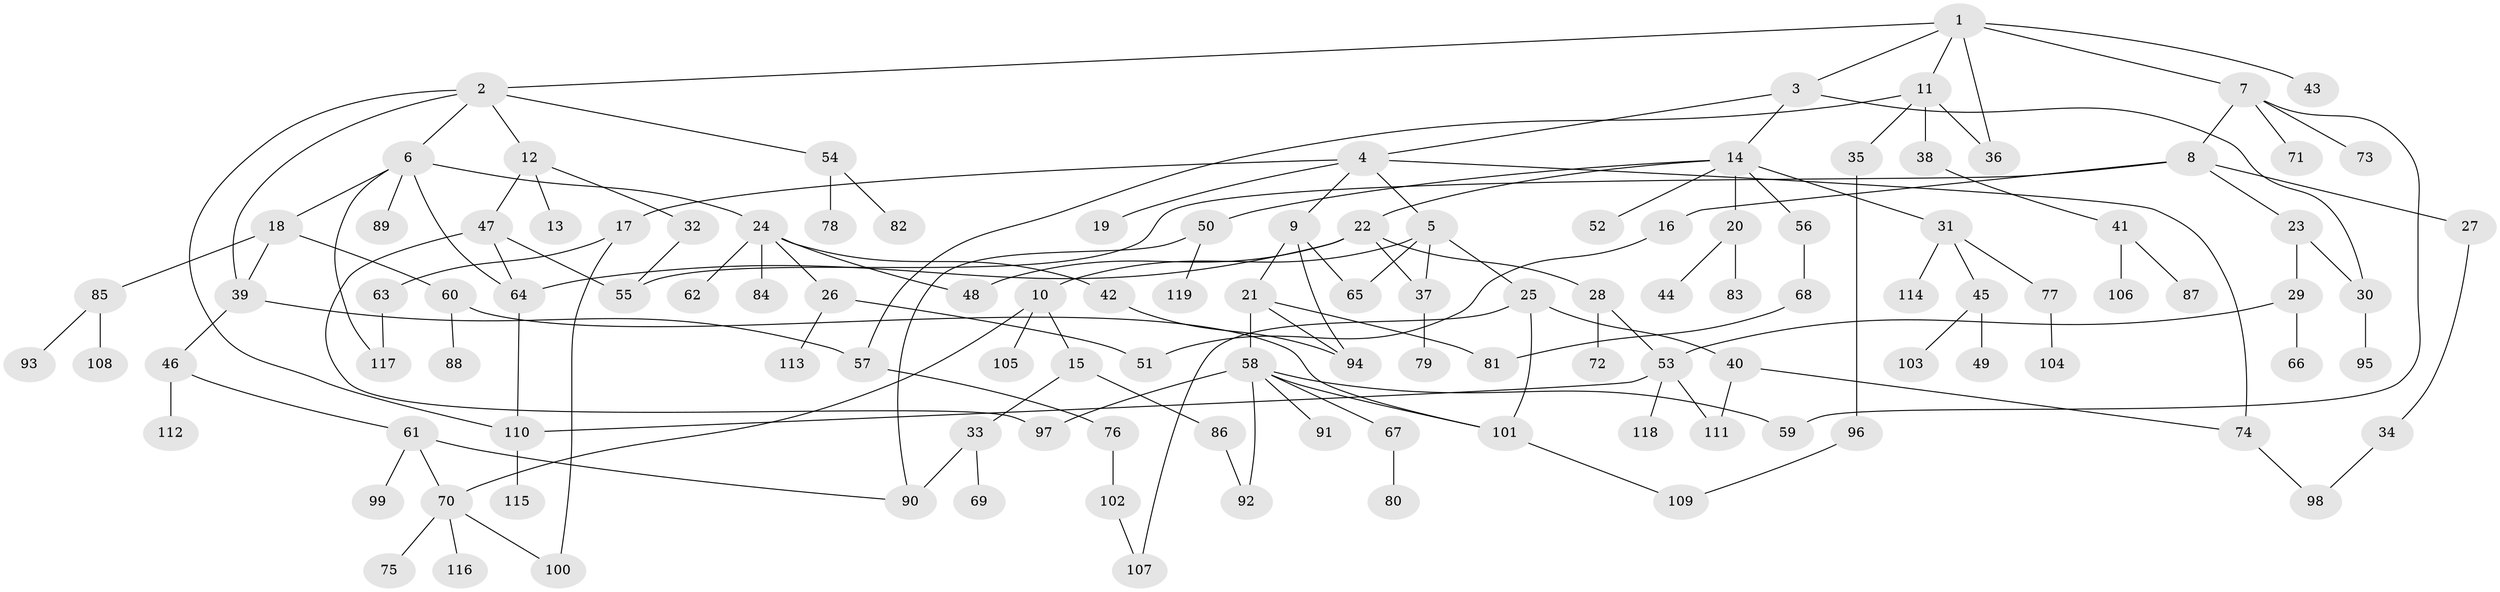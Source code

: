 // Generated by graph-tools (version 1.1) at 2025/25/03/09/25 03:25:32]
// undirected, 119 vertices, 151 edges
graph export_dot {
graph [start="1"]
  node [color=gray90,style=filled];
  1;
  2;
  3;
  4;
  5;
  6;
  7;
  8;
  9;
  10;
  11;
  12;
  13;
  14;
  15;
  16;
  17;
  18;
  19;
  20;
  21;
  22;
  23;
  24;
  25;
  26;
  27;
  28;
  29;
  30;
  31;
  32;
  33;
  34;
  35;
  36;
  37;
  38;
  39;
  40;
  41;
  42;
  43;
  44;
  45;
  46;
  47;
  48;
  49;
  50;
  51;
  52;
  53;
  54;
  55;
  56;
  57;
  58;
  59;
  60;
  61;
  62;
  63;
  64;
  65;
  66;
  67;
  68;
  69;
  70;
  71;
  72;
  73;
  74;
  75;
  76;
  77;
  78;
  79;
  80;
  81;
  82;
  83;
  84;
  85;
  86;
  87;
  88;
  89;
  90;
  91;
  92;
  93;
  94;
  95;
  96;
  97;
  98;
  99;
  100;
  101;
  102;
  103;
  104;
  105;
  106;
  107;
  108;
  109;
  110;
  111;
  112;
  113;
  114;
  115;
  116;
  117;
  118;
  119;
  1 -- 2;
  1 -- 3;
  1 -- 7;
  1 -- 11;
  1 -- 43;
  1 -- 36;
  2 -- 6;
  2 -- 12;
  2 -- 54;
  2 -- 39;
  2 -- 110;
  3 -- 4;
  3 -- 14;
  3 -- 30;
  4 -- 5;
  4 -- 9;
  4 -- 17;
  4 -- 19;
  4 -- 74;
  5 -- 10;
  5 -- 25;
  5 -- 37;
  5 -- 65;
  6 -- 18;
  6 -- 24;
  6 -- 89;
  6 -- 64;
  6 -- 117;
  7 -- 8;
  7 -- 59;
  7 -- 71;
  7 -- 73;
  8 -- 16;
  8 -- 23;
  8 -- 27;
  8 -- 55;
  9 -- 21;
  9 -- 94;
  9 -- 65;
  10 -- 15;
  10 -- 70;
  10 -- 105;
  11 -- 35;
  11 -- 36;
  11 -- 38;
  11 -- 57;
  12 -- 13;
  12 -- 32;
  12 -- 47;
  14 -- 20;
  14 -- 22;
  14 -- 31;
  14 -- 50;
  14 -- 52;
  14 -- 56;
  15 -- 33;
  15 -- 86;
  16 -- 51;
  17 -- 63;
  17 -- 100;
  18 -- 39;
  18 -- 60;
  18 -- 85;
  20 -- 44;
  20 -- 83;
  21 -- 58;
  21 -- 81;
  21 -- 94;
  22 -- 28;
  22 -- 48;
  22 -- 64;
  22 -- 37;
  23 -- 29;
  23 -- 30;
  24 -- 26;
  24 -- 42;
  24 -- 48;
  24 -- 62;
  24 -- 84;
  25 -- 40;
  25 -- 107;
  25 -- 101;
  26 -- 51;
  26 -- 113;
  27 -- 34;
  28 -- 53;
  28 -- 72;
  29 -- 66;
  29 -- 53;
  30 -- 95;
  31 -- 45;
  31 -- 77;
  31 -- 114;
  32 -- 55;
  33 -- 69;
  33 -- 90;
  34 -- 98;
  35 -- 96;
  37 -- 79;
  38 -- 41;
  39 -- 46;
  39 -- 57;
  40 -- 111;
  40 -- 74;
  41 -- 87;
  41 -- 106;
  42 -- 94;
  45 -- 49;
  45 -- 103;
  46 -- 61;
  46 -- 112;
  47 -- 55;
  47 -- 64;
  47 -- 97;
  50 -- 90;
  50 -- 119;
  53 -- 111;
  53 -- 118;
  53 -- 110;
  54 -- 78;
  54 -- 82;
  56 -- 68;
  57 -- 76;
  58 -- 67;
  58 -- 91;
  58 -- 97;
  58 -- 101;
  58 -- 92;
  58 -- 59;
  60 -- 88;
  60 -- 101;
  61 -- 99;
  61 -- 70;
  61 -- 90;
  63 -- 117;
  64 -- 110;
  67 -- 80;
  68 -- 81;
  70 -- 75;
  70 -- 100;
  70 -- 116;
  74 -- 98;
  76 -- 102;
  77 -- 104;
  85 -- 93;
  85 -- 108;
  86 -- 92;
  96 -- 109;
  101 -- 109;
  102 -- 107;
  110 -- 115;
}
